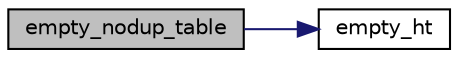 digraph G
{
  edge [fontname="Helvetica",fontsize="10",labelfontname="Helvetica",labelfontsize="10"];
  node [fontname="Helvetica",fontsize="10",shape=record];
  rankdir=LR;
  Node1 [label="empty_nodup_table",height=0.2,width=0.4,color="black", fillcolor="grey75", style="filled" fontcolor="black"];
  Node1 -> Node2 [color="midnightblue",fontsize="10",style="solid",fontname="Helvetica"];
  Node2 [label="empty_ht",height=0.2,width=0.4,color="black", fillcolor="white", style="filled",URL="$group___h_a_s_h___t_a_b_l_e.html#ga5d2235e91b2b6b70129246897442f8d5",tooltip="Empty a hash table."];
}

